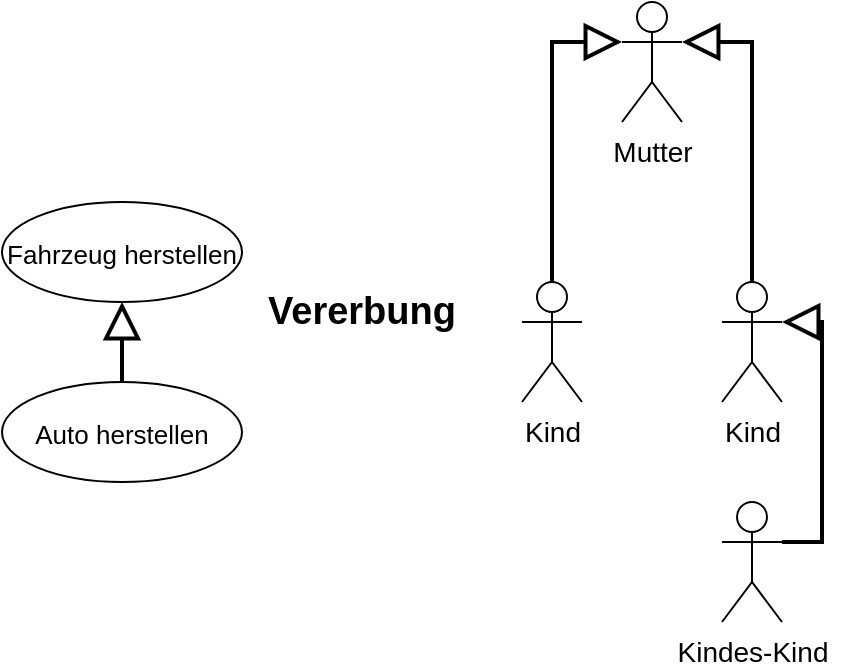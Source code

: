 <mxfile version="20.8.16" type="device"><diagram name="Seite-1" id="WN68-4RfevrhIuLhu_Vy"><mxGraphModel dx="2025" dy="1053" grid="1" gridSize="10" guides="1" tooltips="1" connect="1" arrows="1" fold="1" page="1" pageScale="1" pageWidth="827" pageHeight="1169" math="0" shadow="0"><root><mxCell id="0"/><mxCell id="1" parent="0"/><mxCell id="RkRWcSlFrTlVhKCXVCp5-1" value="" style="group" vertex="1" connectable="0" parent="1"><mxGeometry x="40" y="40" width="390" height="310" as="geometry"/></mxCell><mxCell id="RkRWcSlFrTlVhKCXVCp5-2" value="Kind" style="shape=umlActor;verticalLabelPosition=bottom;verticalAlign=top;html=1;fontSize=14;container=0;" vertex="1" parent="RkRWcSlFrTlVhKCXVCp5-1"><mxGeometry x="260" y="140" width="30" height="60" as="geometry"/></mxCell><mxCell id="RkRWcSlFrTlVhKCXVCp5-3" value="Mutter&lt;br&gt;" style="shape=umlActor;verticalLabelPosition=bottom;verticalAlign=top;html=1;fontSize=14;container=0;" vertex="1" parent="RkRWcSlFrTlVhKCXVCp5-1"><mxGeometry x="310" width="30" height="60" as="geometry"/></mxCell><mxCell id="RkRWcSlFrTlVhKCXVCp5-4" value="" style="edgeStyle=orthogonalEdgeStyle;rounded=0;orthogonalLoop=1;jettySize=auto;html=1;strokeWidth=2;fontSize=14;startArrow=none;startFill=0;endArrow=block;endFill=0;endSize=14;entryX=0;entryY=0.333;entryDx=0;entryDy=0;entryPerimeter=0;exitX=0.5;exitY=0;exitDx=0;exitDy=0;exitPerimeter=0;" edge="1" parent="RkRWcSlFrTlVhKCXVCp5-1" source="RkRWcSlFrTlVhKCXVCp5-2" target="RkRWcSlFrTlVhKCXVCp5-3"><mxGeometry relative="1" as="geometry"/></mxCell><mxCell id="RkRWcSlFrTlVhKCXVCp5-5" style="edgeStyle=orthogonalEdgeStyle;rounded=0;orthogonalLoop=1;jettySize=auto;html=1;entryX=1;entryY=0.333;entryDx=0;entryDy=0;entryPerimeter=0;strokeWidth=2;fontSize=14;startArrow=none;startFill=0;endArrow=block;endFill=0;endSize=14;exitX=0.5;exitY=0;exitDx=0;exitDy=0;exitPerimeter=0;" edge="1" parent="RkRWcSlFrTlVhKCXVCp5-1" source="RkRWcSlFrTlVhKCXVCp5-6" target="RkRWcSlFrTlVhKCXVCp5-3"><mxGeometry relative="1" as="geometry"/></mxCell><mxCell id="RkRWcSlFrTlVhKCXVCp5-6" value="Kind" style="shape=umlActor;verticalLabelPosition=bottom;verticalAlign=top;html=1;fontSize=14;container=0;" vertex="1" parent="RkRWcSlFrTlVhKCXVCp5-1"><mxGeometry x="360" y="140" width="30" height="60" as="geometry"/></mxCell><mxCell id="RkRWcSlFrTlVhKCXVCp5-7" style="edgeStyle=orthogonalEdgeStyle;rounded=0;orthogonalLoop=1;jettySize=auto;html=1;exitX=1;exitY=0.333;exitDx=0;exitDy=0;exitPerimeter=0;entryX=1;entryY=0.333;entryDx=0;entryDy=0;entryPerimeter=0;strokeWidth=2;fontSize=14;startArrow=none;startFill=0;endArrow=block;endFill=0;endSize=14;" edge="1" parent="RkRWcSlFrTlVhKCXVCp5-1" source="RkRWcSlFrTlVhKCXVCp5-8" target="RkRWcSlFrTlVhKCXVCp5-6"><mxGeometry relative="1" as="geometry"/></mxCell><mxCell id="RkRWcSlFrTlVhKCXVCp5-8" value="Kindes-Kind" style="shape=umlActor;verticalLabelPosition=bottom;verticalAlign=top;html=1;fontSize=14;container=0;" vertex="1" parent="RkRWcSlFrTlVhKCXVCp5-1"><mxGeometry x="360" y="250" width="30" height="60" as="geometry"/></mxCell><mxCell id="RkRWcSlFrTlVhKCXVCp5-9" value="&lt;b&gt;&lt;font style=&quot;font-size: 19px;&quot;&gt;Vererbung&lt;/font&gt;&lt;/b&gt;" style="text;html=1;strokeColor=none;fillColor=none;align=center;verticalAlign=middle;whiteSpace=wrap;rounded=0;fontSize=14;container=0;" vertex="1" parent="RkRWcSlFrTlVhKCXVCp5-1"><mxGeometry x="150" y="140" width="60" height="30" as="geometry"/></mxCell><mxCell id="RkRWcSlFrTlVhKCXVCp5-10" value="&lt;font style=&quot;font-size: 13px;&quot;&gt;Fahrzeug herstellen&lt;/font&gt;" style="ellipse;whiteSpace=wrap;html=1;fontSize=19;container=0;" vertex="1" parent="RkRWcSlFrTlVhKCXVCp5-1"><mxGeometry y="100" width="120" height="50" as="geometry"/></mxCell><mxCell id="RkRWcSlFrTlVhKCXVCp5-11" style="edgeStyle=orthogonalEdgeStyle;rounded=0;orthogonalLoop=1;jettySize=auto;html=1;strokeWidth=2;fontSize=13;startArrow=none;startFill=0;endArrow=block;endFill=0;endSize=14;" edge="1" parent="RkRWcSlFrTlVhKCXVCp5-1" source="RkRWcSlFrTlVhKCXVCp5-12" target="RkRWcSlFrTlVhKCXVCp5-10"><mxGeometry relative="1" as="geometry"/></mxCell><mxCell id="RkRWcSlFrTlVhKCXVCp5-12" value="&lt;font style=&quot;font-size: 13px;&quot;&gt;Auto herstellen&lt;/font&gt;" style="ellipse;whiteSpace=wrap;html=1;fontSize=19;container=0;" vertex="1" parent="RkRWcSlFrTlVhKCXVCp5-1"><mxGeometry y="190" width="120" height="50" as="geometry"/></mxCell></root></mxGraphModel></diagram></mxfile>